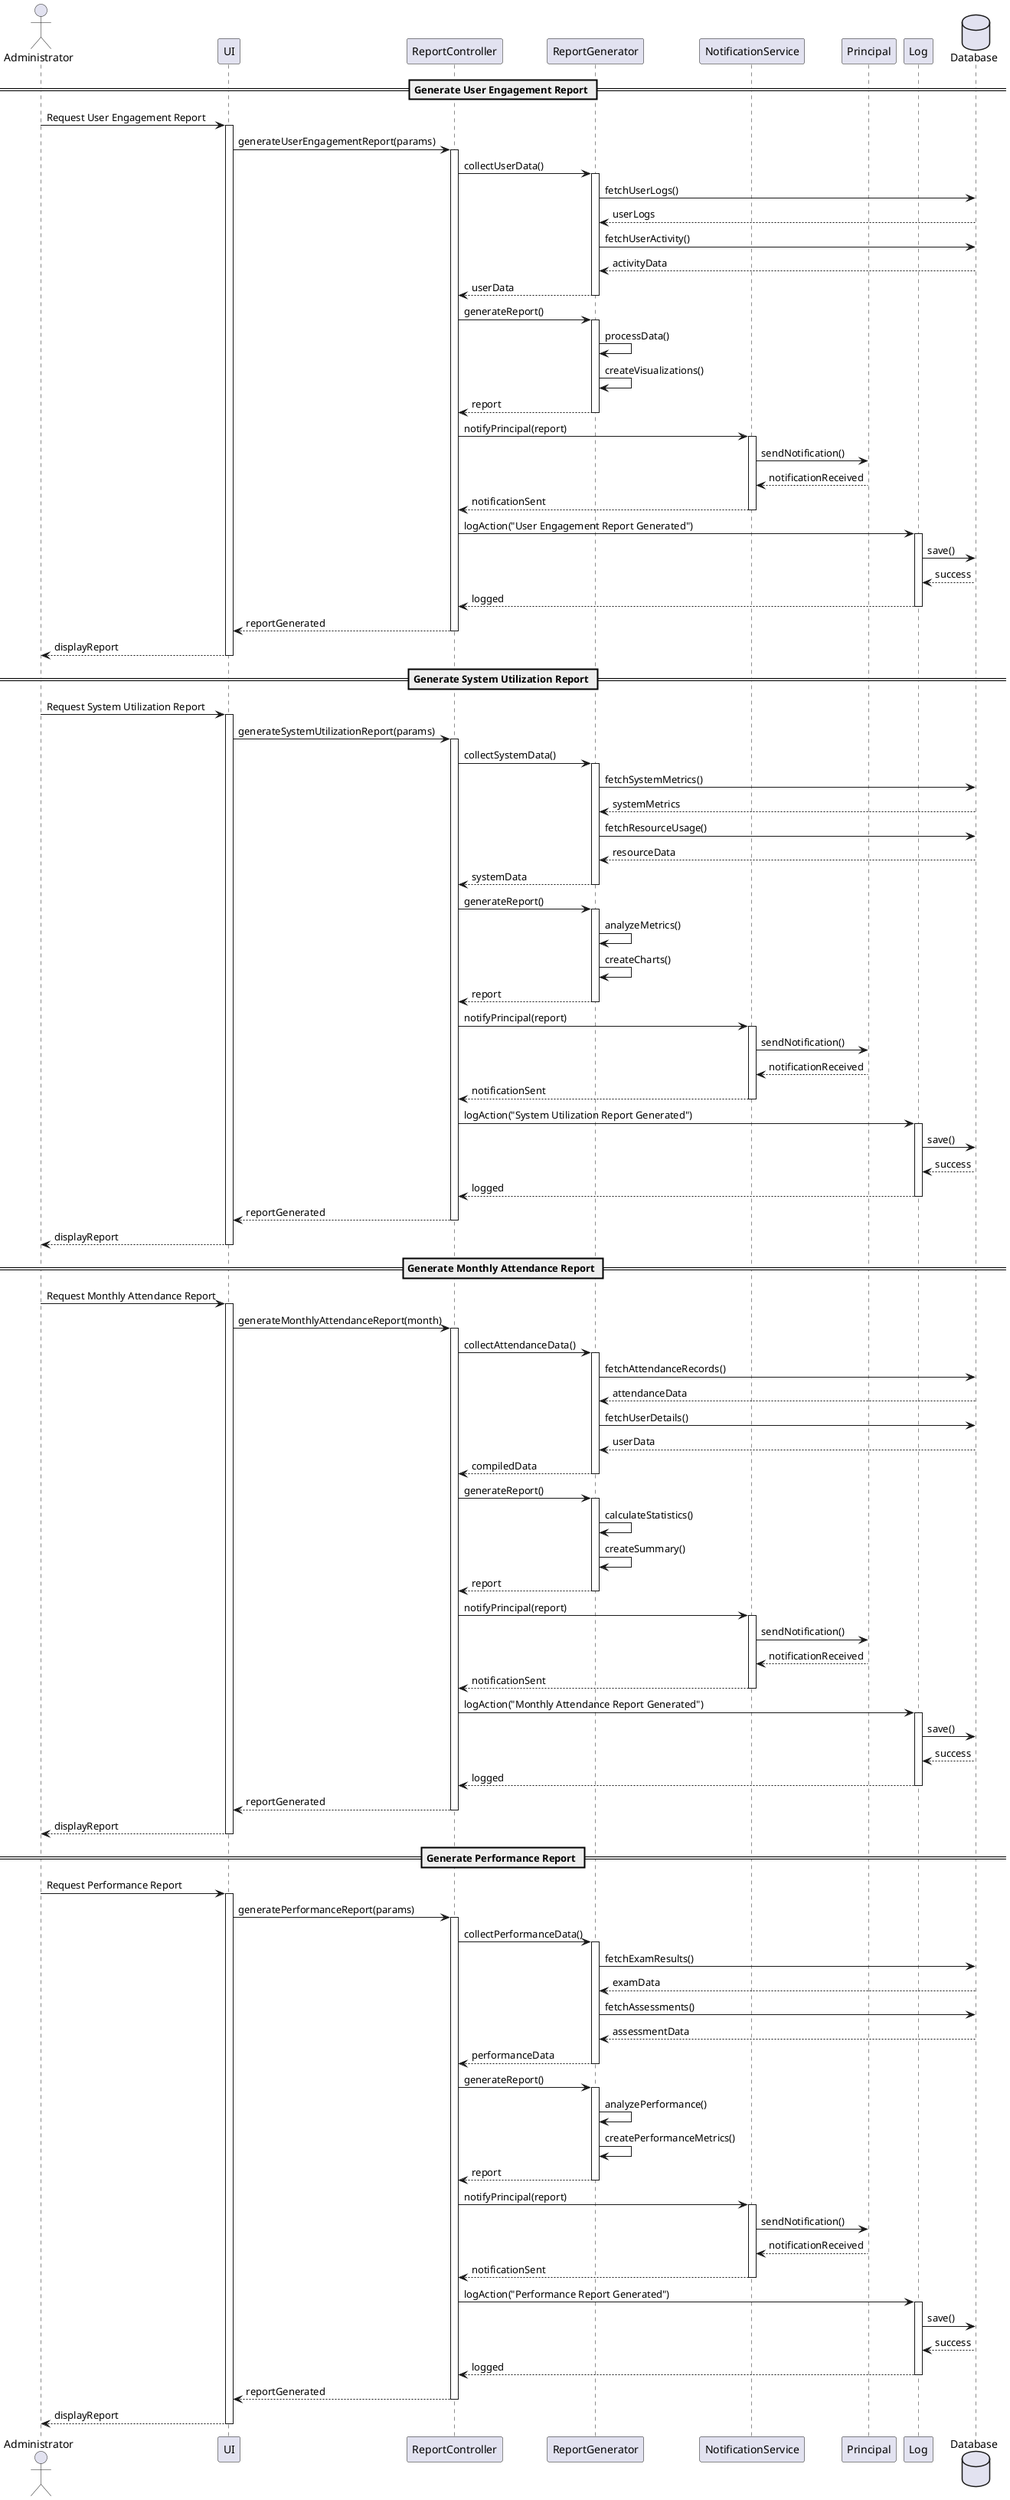 @startuml Administrator Reports Management

actor "Administrator" as A
participant "UI" as UI
participant "ReportController" as RC
participant "ReportGenerator" as RG
participant "NotificationService" as NS
participant "Principal" as P
participant "Log" as L
database "Database" as DB

== Generate User Engagement Report ==
A -> UI: Request User Engagement Report
activate UI
UI -> RC: generateUserEngagementReport(params)
activate RC

RC -> RG: collectUserData()
activate RG
RG -> DB: fetchUserLogs()
DB --> RG: userLogs
RG -> DB: fetchUserActivity()
DB --> RG: activityData
RG --> RC: userData
deactivate RG

RC -> RG: generateReport()
activate RG
RG -> RG: processData()
RG -> RG: createVisualizations()
RG --> RC: report
deactivate RG

RC -> NS: notifyPrincipal(report)
activate NS
NS -> P: sendNotification()
P --> NS: notificationReceived
NS --> RC: notificationSent
deactivate NS

RC -> L: logAction("User Engagement Report Generated")
activate L
L -> DB: save()
DB --> L: success
L --> RC: logged
deactivate L

RC --> UI: reportGenerated
deactivate RC
UI --> A: displayReport
deactivate UI

== Generate System Utilization Report ==
A -> UI: Request System Utilization Report
activate UI
UI -> RC: generateSystemUtilizationReport(params)
activate RC

RC -> RG: collectSystemData()
activate RG
RG -> DB: fetchSystemMetrics()
DB --> RG: systemMetrics
RG -> DB: fetchResourceUsage()
DB --> RG: resourceData
RG --> RC: systemData
deactivate RG

RC -> RG: generateReport()
activate RG
RG -> RG: analyzeMetrics()
RG -> RG: createCharts()
RG --> RC: report
deactivate RG

RC -> NS: notifyPrincipal(report)
activate NS
NS -> P: sendNotification()
P --> NS: notificationReceived
NS --> RC: notificationSent
deactivate NS

RC -> L: logAction("System Utilization Report Generated")
activate L
L -> DB: save()
DB --> L: success
L --> RC: logged
deactivate L

RC --> UI: reportGenerated
deactivate RC
UI --> A: displayReport
deactivate UI

== Generate Monthly Attendance Report ==
A -> UI: Request Monthly Attendance Report
activate UI
UI -> RC: generateMonthlyAttendanceReport(month)
activate RC

RC -> RG: collectAttendanceData()
activate RG
RG -> DB: fetchAttendanceRecords()
DB --> RG: attendanceData
RG -> DB: fetchUserDetails()
DB --> RG: userData
RG --> RC: compiledData
deactivate RG

RC -> RG: generateReport()
activate RG
RG -> RG: calculateStatistics()
RG -> RG: createSummary()
RG --> RC: report
deactivate RG

RC -> NS: notifyPrincipal(report)
activate NS
NS -> P: sendNotification()
P --> NS: notificationReceived
NS --> RC: notificationSent
deactivate NS

RC -> L: logAction("Monthly Attendance Report Generated")
activate L
L -> DB: save()
DB --> L: success
L --> RC: logged
deactivate L

RC --> UI: reportGenerated
deactivate RC
UI --> A: displayReport
deactivate UI

== Generate Performance Report ==
A -> UI: Request Performance Report
activate UI
UI -> RC: generatePerformanceReport(params)
activate RC

RC -> RG: collectPerformanceData()
activate RG
RG -> DB: fetchExamResults()
DB --> RG: examData
RG -> DB: fetchAssessments()
DB --> RG: assessmentData
RG --> RC: performanceData
deactivate RG

RC -> RG: generateReport()
activate RG
RG -> RG: analyzePerformance()
RG -> RG: createPerformanceMetrics()
RG --> RC: report
deactivate RG

RC -> NS: notifyPrincipal(report)
activate NS
NS -> P: sendNotification()
P --> NS: notificationReceived
NS --> RC: notificationSent
deactivate NS

RC -> L: logAction("Performance Report Generated")
activate L
L -> DB: save()
DB --> L: success
L --> RC: logged
deactivate L

RC --> UI: reportGenerated
deactivate RC
UI --> A: displayReport
deactivate UI

@enduml